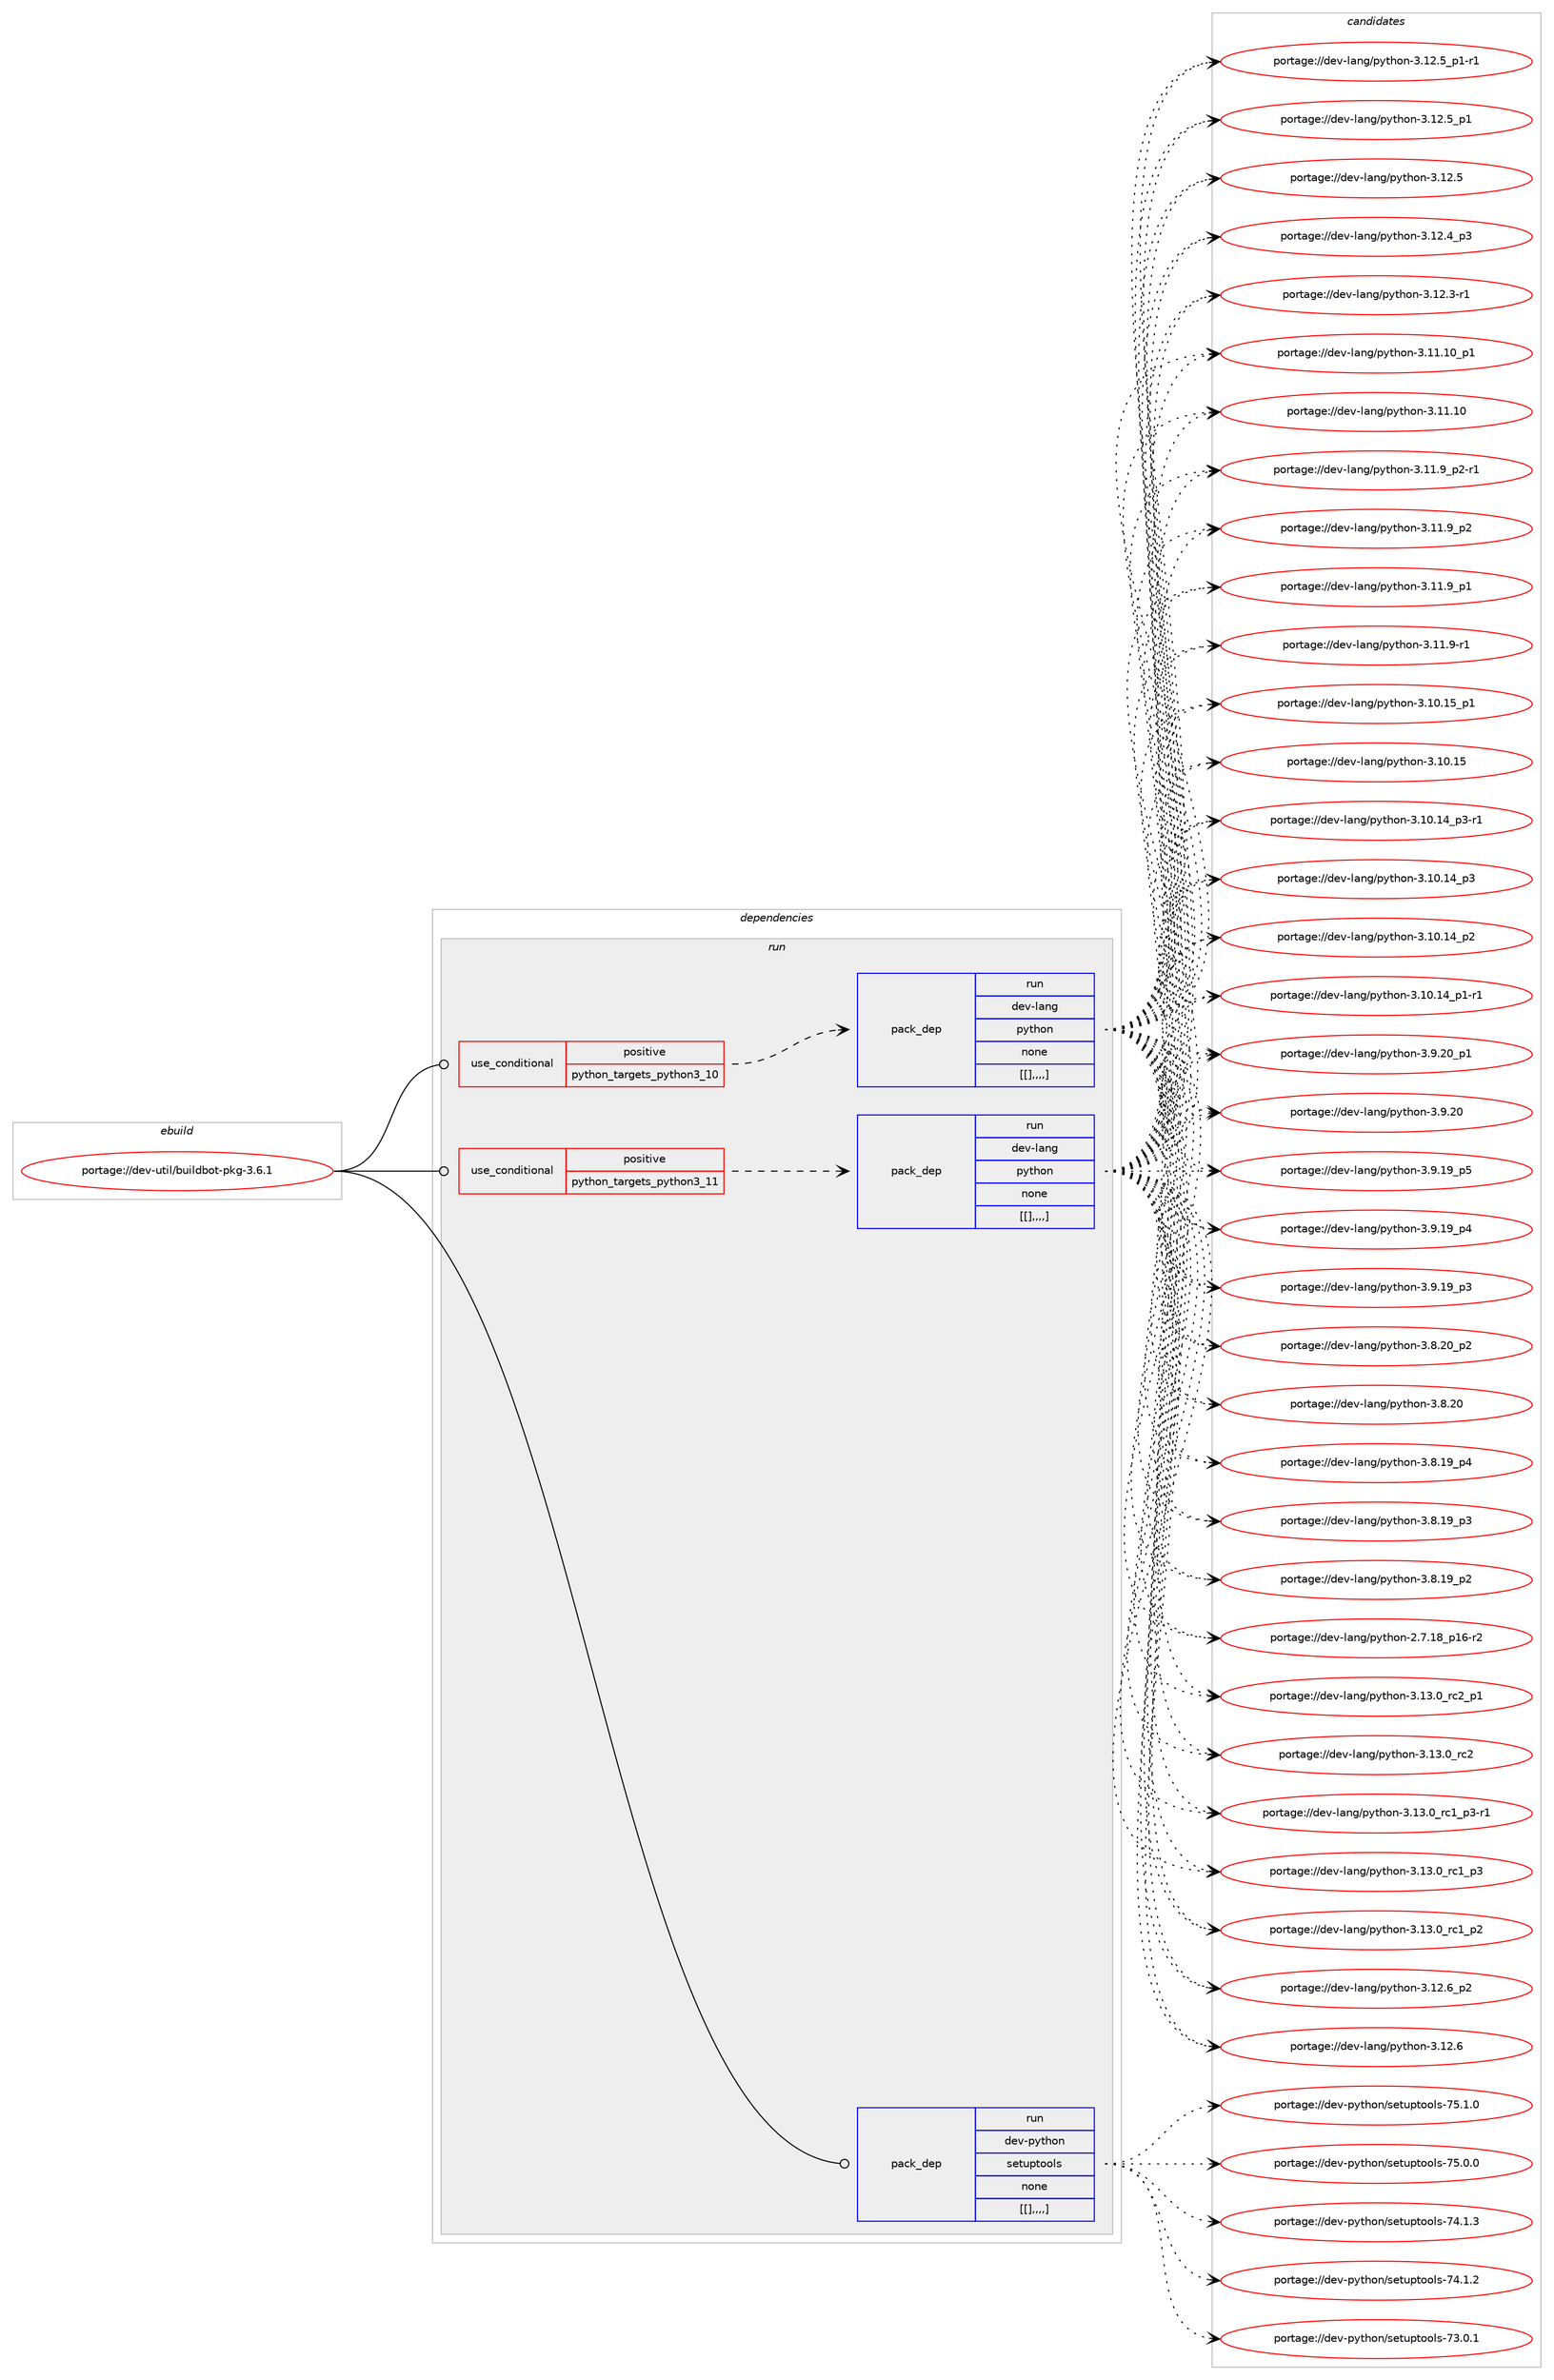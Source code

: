 digraph prolog {

# *************
# Graph options
# *************

newrank=true;
concentrate=true;
compound=true;
graph [rankdir=LR,fontname=Helvetica,fontsize=10,ranksep=1.5];#, ranksep=2.5, nodesep=0.2];
edge  [arrowhead=vee];
node  [fontname=Helvetica,fontsize=10];

# **********
# The ebuild
# **********

subgraph cluster_leftcol {
color=gray;
label=<<i>ebuild</i>>;
id [label="portage://dev-util/buildbot-pkg-3.6.1", color=red, width=4, href="../dev-util/buildbot-pkg-3.6.1.svg"];
}

# ****************
# The dependencies
# ****************

subgraph cluster_midcol {
color=gray;
label=<<i>dependencies</i>>;
subgraph cluster_compile {
fillcolor="#eeeeee";
style=filled;
label=<<i>compile</i>>;
}
subgraph cluster_compileandrun {
fillcolor="#eeeeee";
style=filled;
label=<<i>compile and run</i>>;
}
subgraph cluster_run {
fillcolor="#eeeeee";
style=filled;
label=<<i>run</i>>;
subgraph cond61919 {
dependency216265 [label=<<TABLE BORDER="0" CELLBORDER="1" CELLSPACING="0" CELLPADDING="4"><TR><TD ROWSPAN="3" CELLPADDING="10">use_conditional</TD></TR><TR><TD>positive</TD></TR><TR><TD>python_targets_python3_10</TD></TR></TABLE>>, shape=none, color=red];
subgraph pack152950 {
dependency216266 [label=<<TABLE BORDER="0" CELLBORDER="1" CELLSPACING="0" CELLPADDING="4" WIDTH="220"><TR><TD ROWSPAN="6" CELLPADDING="30">pack_dep</TD></TR><TR><TD WIDTH="110">run</TD></TR><TR><TD>dev-lang</TD></TR><TR><TD>python</TD></TR><TR><TD>none</TD></TR><TR><TD>[[],,,,]</TD></TR></TABLE>>, shape=none, color=blue];
}
dependency216265:e -> dependency216266:w [weight=20,style="dashed",arrowhead="vee"];
}
id:e -> dependency216265:w [weight=20,style="solid",arrowhead="odot"];
subgraph cond61920 {
dependency216267 [label=<<TABLE BORDER="0" CELLBORDER="1" CELLSPACING="0" CELLPADDING="4"><TR><TD ROWSPAN="3" CELLPADDING="10">use_conditional</TD></TR><TR><TD>positive</TD></TR><TR><TD>python_targets_python3_11</TD></TR></TABLE>>, shape=none, color=red];
subgraph pack152951 {
dependency216268 [label=<<TABLE BORDER="0" CELLBORDER="1" CELLSPACING="0" CELLPADDING="4" WIDTH="220"><TR><TD ROWSPAN="6" CELLPADDING="30">pack_dep</TD></TR><TR><TD WIDTH="110">run</TD></TR><TR><TD>dev-lang</TD></TR><TR><TD>python</TD></TR><TR><TD>none</TD></TR><TR><TD>[[],,,,]</TD></TR></TABLE>>, shape=none, color=blue];
}
dependency216267:e -> dependency216268:w [weight=20,style="dashed",arrowhead="vee"];
}
id:e -> dependency216267:w [weight=20,style="solid",arrowhead="odot"];
subgraph pack152952 {
dependency216269 [label=<<TABLE BORDER="0" CELLBORDER="1" CELLSPACING="0" CELLPADDING="4" WIDTH="220"><TR><TD ROWSPAN="6" CELLPADDING="30">pack_dep</TD></TR><TR><TD WIDTH="110">run</TD></TR><TR><TD>dev-python</TD></TR><TR><TD>setuptools</TD></TR><TR><TD>none</TD></TR><TR><TD>[[],,,,]</TD></TR></TABLE>>, shape=none, color=blue];
}
id:e -> dependency216269:w [weight=20,style="solid",arrowhead="odot"];
}
}

# **************
# The candidates
# **************

subgraph cluster_choices {
rank=same;
color=gray;
label=<<i>candidates</i>>;

subgraph choice152950 {
color=black;
nodesep=1;
choice100101118451089711010347112121116104111110455146495146489511499509511249 [label="portage://dev-lang/python-3.13.0_rc2_p1", color=red, width=4,href="../dev-lang/python-3.13.0_rc2_p1.svg"];
choice10010111845108971101034711212111610411111045514649514648951149950 [label="portage://dev-lang/python-3.13.0_rc2", color=red, width=4,href="../dev-lang/python-3.13.0_rc2.svg"];
choice1001011184510897110103471121211161041111104551464951464895114994995112514511449 [label="portage://dev-lang/python-3.13.0_rc1_p3-r1", color=red, width=4,href="../dev-lang/python-3.13.0_rc1_p3-r1.svg"];
choice100101118451089711010347112121116104111110455146495146489511499499511251 [label="portage://dev-lang/python-3.13.0_rc1_p3", color=red, width=4,href="../dev-lang/python-3.13.0_rc1_p3.svg"];
choice100101118451089711010347112121116104111110455146495146489511499499511250 [label="portage://dev-lang/python-3.13.0_rc1_p2", color=red, width=4,href="../dev-lang/python-3.13.0_rc1_p2.svg"];
choice100101118451089711010347112121116104111110455146495046549511250 [label="portage://dev-lang/python-3.12.6_p2", color=red, width=4,href="../dev-lang/python-3.12.6_p2.svg"];
choice10010111845108971101034711212111610411111045514649504654 [label="portage://dev-lang/python-3.12.6", color=red, width=4,href="../dev-lang/python-3.12.6.svg"];
choice1001011184510897110103471121211161041111104551464950465395112494511449 [label="portage://dev-lang/python-3.12.5_p1-r1", color=red, width=4,href="../dev-lang/python-3.12.5_p1-r1.svg"];
choice100101118451089711010347112121116104111110455146495046539511249 [label="portage://dev-lang/python-3.12.5_p1", color=red, width=4,href="../dev-lang/python-3.12.5_p1.svg"];
choice10010111845108971101034711212111610411111045514649504653 [label="portage://dev-lang/python-3.12.5", color=red, width=4,href="../dev-lang/python-3.12.5.svg"];
choice100101118451089711010347112121116104111110455146495046529511251 [label="portage://dev-lang/python-3.12.4_p3", color=red, width=4,href="../dev-lang/python-3.12.4_p3.svg"];
choice100101118451089711010347112121116104111110455146495046514511449 [label="portage://dev-lang/python-3.12.3-r1", color=red, width=4,href="../dev-lang/python-3.12.3-r1.svg"];
choice10010111845108971101034711212111610411111045514649494649489511249 [label="portage://dev-lang/python-3.11.10_p1", color=red, width=4,href="../dev-lang/python-3.11.10_p1.svg"];
choice1001011184510897110103471121211161041111104551464949464948 [label="portage://dev-lang/python-3.11.10", color=red, width=4,href="../dev-lang/python-3.11.10.svg"];
choice1001011184510897110103471121211161041111104551464949465795112504511449 [label="portage://dev-lang/python-3.11.9_p2-r1", color=red, width=4,href="../dev-lang/python-3.11.9_p2-r1.svg"];
choice100101118451089711010347112121116104111110455146494946579511250 [label="portage://dev-lang/python-3.11.9_p2", color=red, width=4,href="../dev-lang/python-3.11.9_p2.svg"];
choice100101118451089711010347112121116104111110455146494946579511249 [label="portage://dev-lang/python-3.11.9_p1", color=red, width=4,href="../dev-lang/python-3.11.9_p1.svg"];
choice100101118451089711010347112121116104111110455146494946574511449 [label="portage://dev-lang/python-3.11.9-r1", color=red, width=4,href="../dev-lang/python-3.11.9-r1.svg"];
choice10010111845108971101034711212111610411111045514649484649539511249 [label="portage://dev-lang/python-3.10.15_p1", color=red, width=4,href="../dev-lang/python-3.10.15_p1.svg"];
choice1001011184510897110103471121211161041111104551464948464953 [label="portage://dev-lang/python-3.10.15", color=red, width=4,href="../dev-lang/python-3.10.15.svg"];
choice100101118451089711010347112121116104111110455146494846495295112514511449 [label="portage://dev-lang/python-3.10.14_p3-r1", color=red, width=4,href="../dev-lang/python-3.10.14_p3-r1.svg"];
choice10010111845108971101034711212111610411111045514649484649529511251 [label="portage://dev-lang/python-3.10.14_p3", color=red, width=4,href="../dev-lang/python-3.10.14_p3.svg"];
choice10010111845108971101034711212111610411111045514649484649529511250 [label="portage://dev-lang/python-3.10.14_p2", color=red, width=4,href="../dev-lang/python-3.10.14_p2.svg"];
choice100101118451089711010347112121116104111110455146494846495295112494511449 [label="portage://dev-lang/python-3.10.14_p1-r1", color=red, width=4,href="../dev-lang/python-3.10.14_p1-r1.svg"];
choice100101118451089711010347112121116104111110455146574650489511249 [label="portage://dev-lang/python-3.9.20_p1", color=red, width=4,href="../dev-lang/python-3.9.20_p1.svg"];
choice10010111845108971101034711212111610411111045514657465048 [label="portage://dev-lang/python-3.9.20", color=red, width=4,href="../dev-lang/python-3.9.20.svg"];
choice100101118451089711010347112121116104111110455146574649579511253 [label="portage://dev-lang/python-3.9.19_p5", color=red, width=4,href="../dev-lang/python-3.9.19_p5.svg"];
choice100101118451089711010347112121116104111110455146574649579511252 [label="portage://dev-lang/python-3.9.19_p4", color=red, width=4,href="../dev-lang/python-3.9.19_p4.svg"];
choice100101118451089711010347112121116104111110455146574649579511251 [label="portage://dev-lang/python-3.9.19_p3", color=red, width=4,href="../dev-lang/python-3.9.19_p3.svg"];
choice100101118451089711010347112121116104111110455146564650489511250 [label="portage://dev-lang/python-3.8.20_p2", color=red, width=4,href="../dev-lang/python-3.8.20_p2.svg"];
choice10010111845108971101034711212111610411111045514656465048 [label="portage://dev-lang/python-3.8.20", color=red, width=4,href="../dev-lang/python-3.8.20.svg"];
choice100101118451089711010347112121116104111110455146564649579511252 [label="portage://dev-lang/python-3.8.19_p4", color=red, width=4,href="../dev-lang/python-3.8.19_p4.svg"];
choice100101118451089711010347112121116104111110455146564649579511251 [label="portage://dev-lang/python-3.8.19_p3", color=red, width=4,href="../dev-lang/python-3.8.19_p3.svg"];
choice100101118451089711010347112121116104111110455146564649579511250 [label="portage://dev-lang/python-3.8.19_p2", color=red, width=4,href="../dev-lang/python-3.8.19_p2.svg"];
choice100101118451089711010347112121116104111110455046554649569511249544511450 [label="portage://dev-lang/python-2.7.18_p16-r2", color=red, width=4,href="../dev-lang/python-2.7.18_p16-r2.svg"];
dependency216266:e -> choice100101118451089711010347112121116104111110455146495146489511499509511249:w [style=dotted,weight="100"];
dependency216266:e -> choice10010111845108971101034711212111610411111045514649514648951149950:w [style=dotted,weight="100"];
dependency216266:e -> choice1001011184510897110103471121211161041111104551464951464895114994995112514511449:w [style=dotted,weight="100"];
dependency216266:e -> choice100101118451089711010347112121116104111110455146495146489511499499511251:w [style=dotted,weight="100"];
dependency216266:e -> choice100101118451089711010347112121116104111110455146495146489511499499511250:w [style=dotted,weight="100"];
dependency216266:e -> choice100101118451089711010347112121116104111110455146495046549511250:w [style=dotted,weight="100"];
dependency216266:e -> choice10010111845108971101034711212111610411111045514649504654:w [style=dotted,weight="100"];
dependency216266:e -> choice1001011184510897110103471121211161041111104551464950465395112494511449:w [style=dotted,weight="100"];
dependency216266:e -> choice100101118451089711010347112121116104111110455146495046539511249:w [style=dotted,weight="100"];
dependency216266:e -> choice10010111845108971101034711212111610411111045514649504653:w [style=dotted,weight="100"];
dependency216266:e -> choice100101118451089711010347112121116104111110455146495046529511251:w [style=dotted,weight="100"];
dependency216266:e -> choice100101118451089711010347112121116104111110455146495046514511449:w [style=dotted,weight="100"];
dependency216266:e -> choice10010111845108971101034711212111610411111045514649494649489511249:w [style=dotted,weight="100"];
dependency216266:e -> choice1001011184510897110103471121211161041111104551464949464948:w [style=dotted,weight="100"];
dependency216266:e -> choice1001011184510897110103471121211161041111104551464949465795112504511449:w [style=dotted,weight="100"];
dependency216266:e -> choice100101118451089711010347112121116104111110455146494946579511250:w [style=dotted,weight="100"];
dependency216266:e -> choice100101118451089711010347112121116104111110455146494946579511249:w [style=dotted,weight="100"];
dependency216266:e -> choice100101118451089711010347112121116104111110455146494946574511449:w [style=dotted,weight="100"];
dependency216266:e -> choice10010111845108971101034711212111610411111045514649484649539511249:w [style=dotted,weight="100"];
dependency216266:e -> choice1001011184510897110103471121211161041111104551464948464953:w [style=dotted,weight="100"];
dependency216266:e -> choice100101118451089711010347112121116104111110455146494846495295112514511449:w [style=dotted,weight="100"];
dependency216266:e -> choice10010111845108971101034711212111610411111045514649484649529511251:w [style=dotted,weight="100"];
dependency216266:e -> choice10010111845108971101034711212111610411111045514649484649529511250:w [style=dotted,weight="100"];
dependency216266:e -> choice100101118451089711010347112121116104111110455146494846495295112494511449:w [style=dotted,weight="100"];
dependency216266:e -> choice100101118451089711010347112121116104111110455146574650489511249:w [style=dotted,weight="100"];
dependency216266:e -> choice10010111845108971101034711212111610411111045514657465048:w [style=dotted,weight="100"];
dependency216266:e -> choice100101118451089711010347112121116104111110455146574649579511253:w [style=dotted,weight="100"];
dependency216266:e -> choice100101118451089711010347112121116104111110455146574649579511252:w [style=dotted,weight="100"];
dependency216266:e -> choice100101118451089711010347112121116104111110455146574649579511251:w [style=dotted,weight="100"];
dependency216266:e -> choice100101118451089711010347112121116104111110455146564650489511250:w [style=dotted,weight="100"];
dependency216266:e -> choice10010111845108971101034711212111610411111045514656465048:w [style=dotted,weight="100"];
dependency216266:e -> choice100101118451089711010347112121116104111110455146564649579511252:w [style=dotted,weight="100"];
dependency216266:e -> choice100101118451089711010347112121116104111110455146564649579511251:w [style=dotted,weight="100"];
dependency216266:e -> choice100101118451089711010347112121116104111110455146564649579511250:w [style=dotted,weight="100"];
dependency216266:e -> choice100101118451089711010347112121116104111110455046554649569511249544511450:w [style=dotted,weight="100"];
}
subgraph choice152951 {
color=black;
nodesep=1;
choice100101118451089711010347112121116104111110455146495146489511499509511249 [label="portage://dev-lang/python-3.13.0_rc2_p1", color=red, width=4,href="../dev-lang/python-3.13.0_rc2_p1.svg"];
choice10010111845108971101034711212111610411111045514649514648951149950 [label="portage://dev-lang/python-3.13.0_rc2", color=red, width=4,href="../dev-lang/python-3.13.0_rc2.svg"];
choice1001011184510897110103471121211161041111104551464951464895114994995112514511449 [label="portage://dev-lang/python-3.13.0_rc1_p3-r1", color=red, width=4,href="../dev-lang/python-3.13.0_rc1_p3-r1.svg"];
choice100101118451089711010347112121116104111110455146495146489511499499511251 [label="portage://dev-lang/python-3.13.0_rc1_p3", color=red, width=4,href="../dev-lang/python-3.13.0_rc1_p3.svg"];
choice100101118451089711010347112121116104111110455146495146489511499499511250 [label="portage://dev-lang/python-3.13.0_rc1_p2", color=red, width=4,href="../dev-lang/python-3.13.0_rc1_p2.svg"];
choice100101118451089711010347112121116104111110455146495046549511250 [label="portage://dev-lang/python-3.12.6_p2", color=red, width=4,href="../dev-lang/python-3.12.6_p2.svg"];
choice10010111845108971101034711212111610411111045514649504654 [label="portage://dev-lang/python-3.12.6", color=red, width=4,href="../dev-lang/python-3.12.6.svg"];
choice1001011184510897110103471121211161041111104551464950465395112494511449 [label="portage://dev-lang/python-3.12.5_p1-r1", color=red, width=4,href="../dev-lang/python-3.12.5_p1-r1.svg"];
choice100101118451089711010347112121116104111110455146495046539511249 [label="portage://dev-lang/python-3.12.5_p1", color=red, width=4,href="../dev-lang/python-3.12.5_p1.svg"];
choice10010111845108971101034711212111610411111045514649504653 [label="portage://dev-lang/python-3.12.5", color=red, width=4,href="../dev-lang/python-3.12.5.svg"];
choice100101118451089711010347112121116104111110455146495046529511251 [label="portage://dev-lang/python-3.12.4_p3", color=red, width=4,href="../dev-lang/python-3.12.4_p3.svg"];
choice100101118451089711010347112121116104111110455146495046514511449 [label="portage://dev-lang/python-3.12.3-r1", color=red, width=4,href="../dev-lang/python-3.12.3-r1.svg"];
choice10010111845108971101034711212111610411111045514649494649489511249 [label="portage://dev-lang/python-3.11.10_p1", color=red, width=4,href="../dev-lang/python-3.11.10_p1.svg"];
choice1001011184510897110103471121211161041111104551464949464948 [label="portage://dev-lang/python-3.11.10", color=red, width=4,href="../dev-lang/python-3.11.10.svg"];
choice1001011184510897110103471121211161041111104551464949465795112504511449 [label="portage://dev-lang/python-3.11.9_p2-r1", color=red, width=4,href="../dev-lang/python-3.11.9_p2-r1.svg"];
choice100101118451089711010347112121116104111110455146494946579511250 [label="portage://dev-lang/python-3.11.9_p2", color=red, width=4,href="../dev-lang/python-3.11.9_p2.svg"];
choice100101118451089711010347112121116104111110455146494946579511249 [label="portage://dev-lang/python-3.11.9_p1", color=red, width=4,href="../dev-lang/python-3.11.9_p1.svg"];
choice100101118451089711010347112121116104111110455146494946574511449 [label="portage://dev-lang/python-3.11.9-r1", color=red, width=4,href="../dev-lang/python-3.11.9-r1.svg"];
choice10010111845108971101034711212111610411111045514649484649539511249 [label="portage://dev-lang/python-3.10.15_p1", color=red, width=4,href="../dev-lang/python-3.10.15_p1.svg"];
choice1001011184510897110103471121211161041111104551464948464953 [label="portage://dev-lang/python-3.10.15", color=red, width=4,href="../dev-lang/python-3.10.15.svg"];
choice100101118451089711010347112121116104111110455146494846495295112514511449 [label="portage://dev-lang/python-3.10.14_p3-r1", color=red, width=4,href="../dev-lang/python-3.10.14_p3-r1.svg"];
choice10010111845108971101034711212111610411111045514649484649529511251 [label="portage://dev-lang/python-3.10.14_p3", color=red, width=4,href="../dev-lang/python-3.10.14_p3.svg"];
choice10010111845108971101034711212111610411111045514649484649529511250 [label="portage://dev-lang/python-3.10.14_p2", color=red, width=4,href="../dev-lang/python-3.10.14_p2.svg"];
choice100101118451089711010347112121116104111110455146494846495295112494511449 [label="portage://dev-lang/python-3.10.14_p1-r1", color=red, width=4,href="../dev-lang/python-3.10.14_p1-r1.svg"];
choice100101118451089711010347112121116104111110455146574650489511249 [label="portage://dev-lang/python-3.9.20_p1", color=red, width=4,href="../dev-lang/python-3.9.20_p1.svg"];
choice10010111845108971101034711212111610411111045514657465048 [label="portage://dev-lang/python-3.9.20", color=red, width=4,href="../dev-lang/python-3.9.20.svg"];
choice100101118451089711010347112121116104111110455146574649579511253 [label="portage://dev-lang/python-3.9.19_p5", color=red, width=4,href="../dev-lang/python-3.9.19_p5.svg"];
choice100101118451089711010347112121116104111110455146574649579511252 [label="portage://dev-lang/python-3.9.19_p4", color=red, width=4,href="../dev-lang/python-3.9.19_p4.svg"];
choice100101118451089711010347112121116104111110455146574649579511251 [label="portage://dev-lang/python-3.9.19_p3", color=red, width=4,href="../dev-lang/python-3.9.19_p3.svg"];
choice100101118451089711010347112121116104111110455146564650489511250 [label="portage://dev-lang/python-3.8.20_p2", color=red, width=4,href="../dev-lang/python-3.8.20_p2.svg"];
choice10010111845108971101034711212111610411111045514656465048 [label="portage://dev-lang/python-3.8.20", color=red, width=4,href="../dev-lang/python-3.8.20.svg"];
choice100101118451089711010347112121116104111110455146564649579511252 [label="portage://dev-lang/python-3.8.19_p4", color=red, width=4,href="../dev-lang/python-3.8.19_p4.svg"];
choice100101118451089711010347112121116104111110455146564649579511251 [label="portage://dev-lang/python-3.8.19_p3", color=red, width=4,href="../dev-lang/python-3.8.19_p3.svg"];
choice100101118451089711010347112121116104111110455146564649579511250 [label="portage://dev-lang/python-3.8.19_p2", color=red, width=4,href="../dev-lang/python-3.8.19_p2.svg"];
choice100101118451089711010347112121116104111110455046554649569511249544511450 [label="portage://dev-lang/python-2.7.18_p16-r2", color=red, width=4,href="../dev-lang/python-2.7.18_p16-r2.svg"];
dependency216268:e -> choice100101118451089711010347112121116104111110455146495146489511499509511249:w [style=dotted,weight="100"];
dependency216268:e -> choice10010111845108971101034711212111610411111045514649514648951149950:w [style=dotted,weight="100"];
dependency216268:e -> choice1001011184510897110103471121211161041111104551464951464895114994995112514511449:w [style=dotted,weight="100"];
dependency216268:e -> choice100101118451089711010347112121116104111110455146495146489511499499511251:w [style=dotted,weight="100"];
dependency216268:e -> choice100101118451089711010347112121116104111110455146495146489511499499511250:w [style=dotted,weight="100"];
dependency216268:e -> choice100101118451089711010347112121116104111110455146495046549511250:w [style=dotted,weight="100"];
dependency216268:e -> choice10010111845108971101034711212111610411111045514649504654:w [style=dotted,weight="100"];
dependency216268:e -> choice1001011184510897110103471121211161041111104551464950465395112494511449:w [style=dotted,weight="100"];
dependency216268:e -> choice100101118451089711010347112121116104111110455146495046539511249:w [style=dotted,weight="100"];
dependency216268:e -> choice10010111845108971101034711212111610411111045514649504653:w [style=dotted,weight="100"];
dependency216268:e -> choice100101118451089711010347112121116104111110455146495046529511251:w [style=dotted,weight="100"];
dependency216268:e -> choice100101118451089711010347112121116104111110455146495046514511449:w [style=dotted,weight="100"];
dependency216268:e -> choice10010111845108971101034711212111610411111045514649494649489511249:w [style=dotted,weight="100"];
dependency216268:e -> choice1001011184510897110103471121211161041111104551464949464948:w [style=dotted,weight="100"];
dependency216268:e -> choice1001011184510897110103471121211161041111104551464949465795112504511449:w [style=dotted,weight="100"];
dependency216268:e -> choice100101118451089711010347112121116104111110455146494946579511250:w [style=dotted,weight="100"];
dependency216268:e -> choice100101118451089711010347112121116104111110455146494946579511249:w [style=dotted,weight="100"];
dependency216268:e -> choice100101118451089711010347112121116104111110455146494946574511449:w [style=dotted,weight="100"];
dependency216268:e -> choice10010111845108971101034711212111610411111045514649484649539511249:w [style=dotted,weight="100"];
dependency216268:e -> choice1001011184510897110103471121211161041111104551464948464953:w [style=dotted,weight="100"];
dependency216268:e -> choice100101118451089711010347112121116104111110455146494846495295112514511449:w [style=dotted,weight="100"];
dependency216268:e -> choice10010111845108971101034711212111610411111045514649484649529511251:w [style=dotted,weight="100"];
dependency216268:e -> choice10010111845108971101034711212111610411111045514649484649529511250:w [style=dotted,weight="100"];
dependency216268:e -> choice100101118451089711010347112121116104111110455146494846495295112494511449:w [style=dotted,weight="100"];
dependency216268:e -> choice100101118451089711010347112121116104111110455146574650489511249:w [style=dotted,weight="100"];
dependency216268:e -> choice10010111845108971101034711212111610411111045514657465048:w [style=dotted,weight="100"];
dependency216268:e -> choice100101118451089711010347112121116104111110455146574649579511253:w [style=dotted,weight="100"];
dependency216268:e -> choice100101118451089711010347112121116104111110455146574649579511252:w [style=dotted,weight="100"];
dependency216268:e -> choice100101118451089711010347112121116104111110455146574649579511251:w [style=dotted,weight="100"];
dependency216268:e -> choice100101118451089711010347112121116104111110455146564650489511250:w [style=dotted,weight="100"];
dependency216268:e -> choice10010111845108971101034711212111610411111045514656465048:w [style=dotted,weight="100"];
dependency216268:e -> choice100101118451089711010347112121116104111110455146564649579511252:w [style=dotted,weight="100"];
dependency216268:e -> choice100101118451089711010347112121116104111110455146564649579511251:w [style=dotted,weight="100"];
dependency216268:e -> choice100101118451089711010347112121116104111110455146564649579511250:w [style=dotted,weight="100"];
dependency216268:e -> choice100101118451089711010347112121116104111110455046554649569511249544511450:w [style=dotted,weight="100"];
}
subgraph choice152952 {
color=black;
nodesep=1;
choice100101118451121211161041111104711510111611711211611111110811545555346494648 [label="portage://dev-python/setuptools-75.1.0", color=red, width=4,href="../dev-python/setuptools-75.1.0.svg"];
choice100101118451121211161041111104711510111611711211611111110811545555346484648 [label="portage://dev-python/setuptools-75.0.0", color=red, width=4,href="../dev-python/setuptools-75.0.0.svg"];
choice100101118451121211161041111104711510111611711211611111110811545555246494651 [label="portage://dev-python/setuptools-74.1.3", color=red, width=4,href="../dev-python/setuptools-74.1.3.svg"];
choice100101118451121211161041111104711510111611711211611111110811545555246494650 [label="portage://dev-python/setuptools-74.1.2", color=red, width=4,href="../dev-python/setuptools-74.1.2.svg"];
choice100101118451121211161041111104711510111611711211611111110811545555146484649 [label="portage://dev-python/setuptools-73.0.1", color=red, width=4,href="../dev-python/setuptools-73.0.1.svg"];
dependency216269:e -> choice100101118451121211161041111104711510111611711211611111110811545555346494648:w [style=dotted,weight="100"];
dependency216269:e -> choice100101118451121211161041111104711510111611711211611111110811545555346484648:w [style=dotted,weight="100"];
dependency216269:e -> choice100101118451121211161041111104711510111611711211611111110811545555246494651:w [style=dotted,weight="100"];
dependency216269:e -> choice100101118451121211161041111104711510111611711211611111110811545555246494650:w [style=dotted,weight="100"];
dependency216269:e -> choice100101118451121211161041111104711510111611711211611111110811545555146484649:w [style=dotted,weight="100"];
}
}

}
